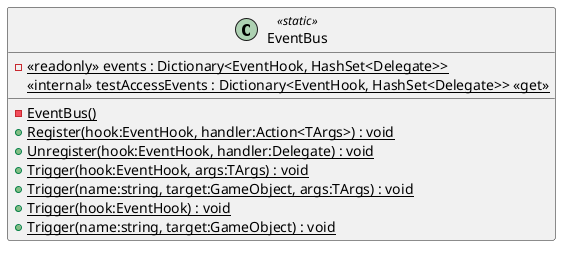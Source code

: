 @startuml
class EventBus <<static>> {
    {static} - EventBus()
    - {static} <<readonly>> events : Dictionary<EventHook, HashSet<Delegate>>
    <<internal>> {static} testAccessEvents : Dictionary<EventHook, HashSet<Delegate>> <<get>>
    + {static} Register(hook:EventHook, handler:Action<TArgs>) : void
    + {static} Unregister(hook:EventHook, handler:Delegate) : void
    + {static} Trigger(hook:EventHook, args:TArgs) : void
    + {static} Trigger(name:string, target:GameObject, args:TArgs) : void
    + {static} Trigger(hook:EventHook) : void
    + {static} Trigger(name:string, target:GameObject) : void
}
@enduml
